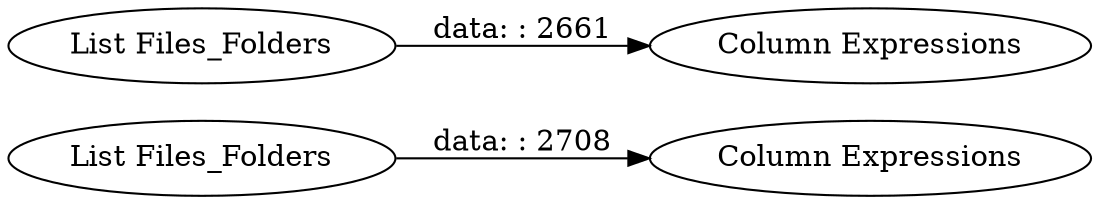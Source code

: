 digraph {
	"7382360325179461938_1" [label="List Files_Folders"]
	"7382360325179461938_4" [label="List Files_Folders"]
	"7382360325179461938_3" [label="Column Expressions"]
	"7382360325179461938_2" [label="Column Expressions"]
	"7382360325179461938_1" -> "7382360325179461938_2" [label="data: : 2708"]
	"7382360325179461938_4" -> "7382360325179461938_3" [label="data: : 2661"]
	rankdir=LR
}
